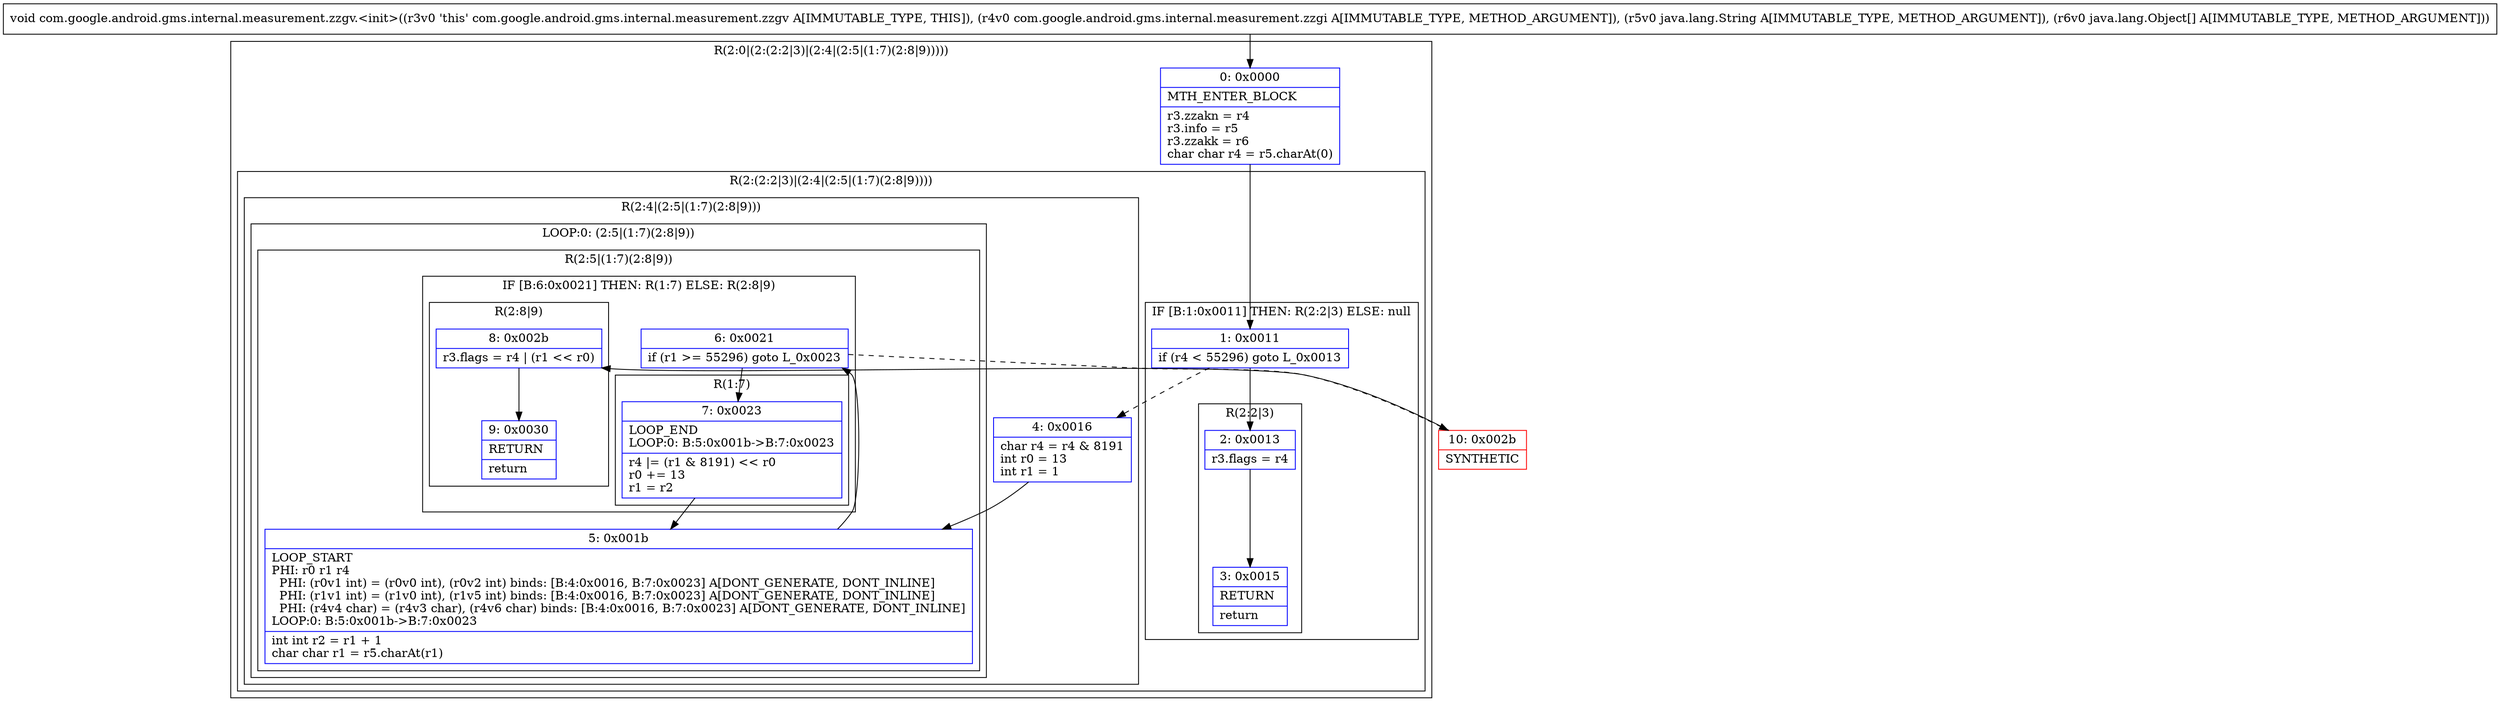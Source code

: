 digraph "CFG forcom.google.android.gms.internal.measurement.zzgv.\<init\>(Lcom\/google\/android\/gms\/internal\/measurement\/zzgi;Ljava\/lang\/String;[Ljava\/lang\/Object;)V" {
subgraph cluster_Region_131307473 {
label = "R(2:0|(2:(2:2|3)|(2:4|(2:5|(1:7)(2:8|9)))))";
node [shape=record,color=blue];
Node_0 [shape=record,label="{0\:\ 0x0000|MTH_ENTER_BLOCK\l|r3.zzakn = r4\lr3.info = r5\lr3.zzakk = r6\lchar char r4 = r5.charAt(0)\l}"];
subgraph cluster_Region_1078993694 {
label = "R(2:(2:2|3)|(2:4|(2:5|(1:7)(2:8|9))))";
node [shape=record,color=blue];
subgraph cluster_IfRegion_325360889 {
label = "IF [B:1:0x0011] THEN: R(2:2|3) ELSE: null";
node [shape=record,color=blue];
Node_1 [shape=record,label="{1\:\ 0x0011|if (r4 \< 55296) goto L_0x0013\l}"];
subgraph cluster_Region_752004445 {
label = "R(2:2|3)";
node [shape=record,color=blue];
Node_2 [shape=record,label="{2\:\ 0x0013|r3.flags = r4\l}"];
Node_3 [shape=record,label="{3\:\ 0x0015|RETURN\l|return\l}"];
}
}
subgraph cluster_Region_2108087174 {
label = "R(2:4|(2:5|(1:7)(2:8|9)))";
node [shape=record,color=blue];
Node_4 [shape=record,label="{4\:\ 0x0016|char r4 = r4 & 8191\lint r0 = 13\lint r1 = 1\l}"];
subgraph cluster_LoopRegion_841647674 {
label = "LOOP:0: (2:5|(1:7)(2:8|9))";
node [shape=record,color=blue];
subgraph cluster_Region_1751489199 {
label = "R(2:5|(1:7)(2:8|9))";
node [shape=record,color=blue];
Node_5 [shape=record,label="{5\:\ 0x001b|LOOP_START\lPHI: r0 r1 r4 \l  PHI: (r0v1 int) = (r0v0 int), (r0v2 int) binds: [B:4:0x0016, B:7:0x0023] A[DONT_GENERATE, DONT_INLINE]\l  PHI: (r1v1 int) = (r1v0 int), (r1v5 int) binds: [B:4:0x0016, B:7:0x0023] A[DONT_GENERATE, DONT_INLINE]\l  PHI: (r4v4 char) = (r4v3 char), (r4v6 char) binds: [B:4:0x0016, B:7:0x0023] A[DONT_GENERATE, DONT_INLINE]\lLOOP:0: B:5:0x001b\-\>B:7:0x0023\l|int int r2 = r1 + 1\lchar char r1 = r5.charAt(r1)\l}"];
subgraph cluster_IfRegion_592713422 {
label = "IF [B:6:0x0021] THEN: R(1:7) ELSE: R(2:8|9)";
node [shape=record,color=blue];
Node_6 [shape=record,label="{6\:\ 0x0021|if (r1 \>= 55296) goto L_0x0023\l}"];
subgraph cluster_Region_1716561660 {
label = "R(1:7)";
node [shape=record,color=blue];
Node_7 [shape=record,label="{7\:\ 0x0023|LOOP_END\lLOOP:0: B:5:0x001b\-\>B:7:0x0023\l|r4 \|= (r1 & 8191) \<\< r0\lr0 += 13\lr1 = r2\l}"];
}
subgraph cluster_Region_1365536155 {
label = "R(2:8|9)";
node [shape=record,color=blue];
Node_8 [shape=record,label="{8\:\ 0x002b|r3.flags = r4 \| (r1 \<\< r0)\l}"];
Node_9 [shape=record,label="{9\:\ 0x0030|RETURN\l|return\l}"];
}
}
}
}
}
}
}
Node_10 [shape=record,color=red,label="{10\:\ 0x002b|SYNTHETIC\l}"];
MethodNode[shape=record,label="{void com.google.android.gms.internal.measurement.zzgv.\<init\>((r3v0 'this' com.google.android.gms.internal.measurement.zzgv A[IMMUTABLE_TYPE, THIS]), (r4v0 com.google.android.gms.internal.measurement.zzgi A[IMMUTABLE_TYPE, METHOD_ARGUMENT]), (r5v0 java.lang.String A[IMMUTABLE_TYPE, METHOD_ARGUMENT]), (r6v0 java.lang.Object[] A[IMMUTABLE_TYPE, METHOD_ARGUMENT])) }"];
MethodNode -> Node_0;
Node_0 -> Node_1;
Node_1 -> Node_2;
Node_1 -> Node_4[style=dashed];
Node_2 -> Node_3;
Node_4 -> Node_5;
Node_5 -> Node_6;
Node_6 -> Node_7;
Node_6 -> Node_10[style=dashed];
Node_7 -> Node_5;
Node_8 -> Node_9;
Node_10 -> Node_8;
}

